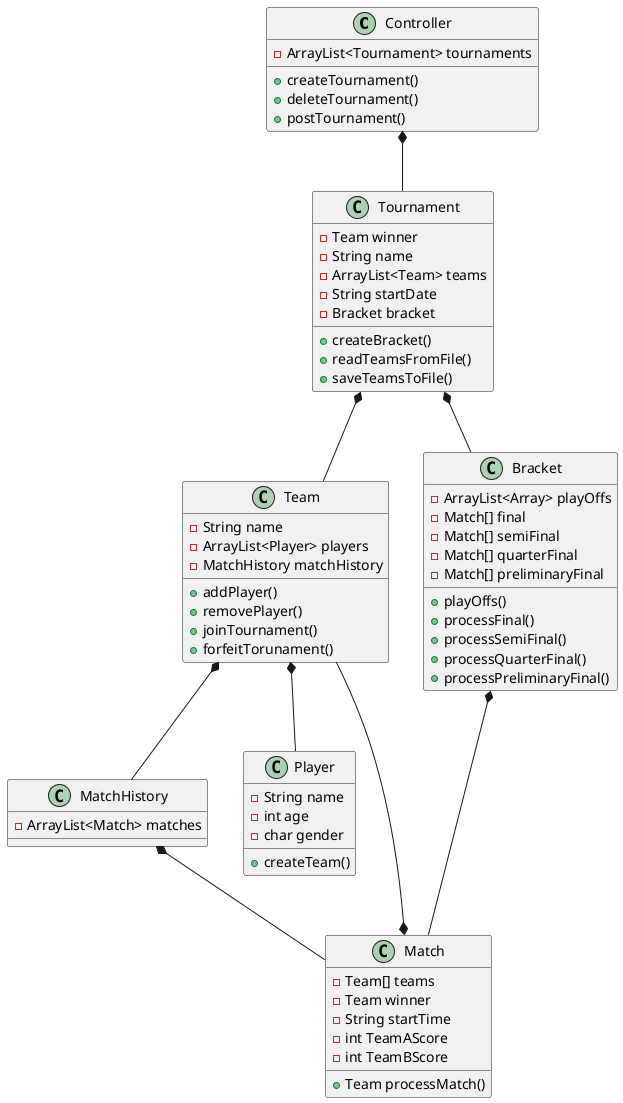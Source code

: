 @startuml
Controller *-- Tournament
Tournament *-- Team
Tournament *-- Bracket
Bracket *-- Match
Team *-- MatchHistory
Match *-- Team
Team *-- Player
MatchHistory *-- Match

Controller : - ArrayList<Tournament> tournaments
Controller : + createTournament()
Controller : + deleteTournament()
Controller : + postTournament()

Tournament : - Team winner
Tournament : - String name
Tournament : - ArrayList<Team> teams
Tournament : - String startDate
Tournament : - Bracket bracket
Tournament : + createBracket()
Tournament : + readTeamsFromFile()
Tournament : + saveTeamsToFile()

Bracket : - ArrayList<Array> playOffs
Bracket : - Match[] final
Bracket : - Match[] semiFinal
Bracket : - Match[] quarterFinal
Bracket : - Match[] preliminaryFinal
Bracket : + playOffs()
Bracket : + processFinal()
Bracket : + processSemiFinal()
Bracket : + processQuarterFinal()
Bracket : + processPreliminaryFinal()

MatchHistory : - ArrayList<Match> matches

Match : - Team[] teams
Match : - Team winner
Match : - String startTime
Match : - int TeamAScore
Match : - int TeamBScore
Match : + Team processMatch()

Team : - String name
Team : - ArrayList<Player> players
Team : - MatchHistory matchHistory
Team : + addPlayer()
Team : + removePlayer()
Team : + joinTournament()
Team : + forfeitTorunament()

Player : - String name
Player : - int age
Player : - char gender
Player : + createTeam()
@enduml